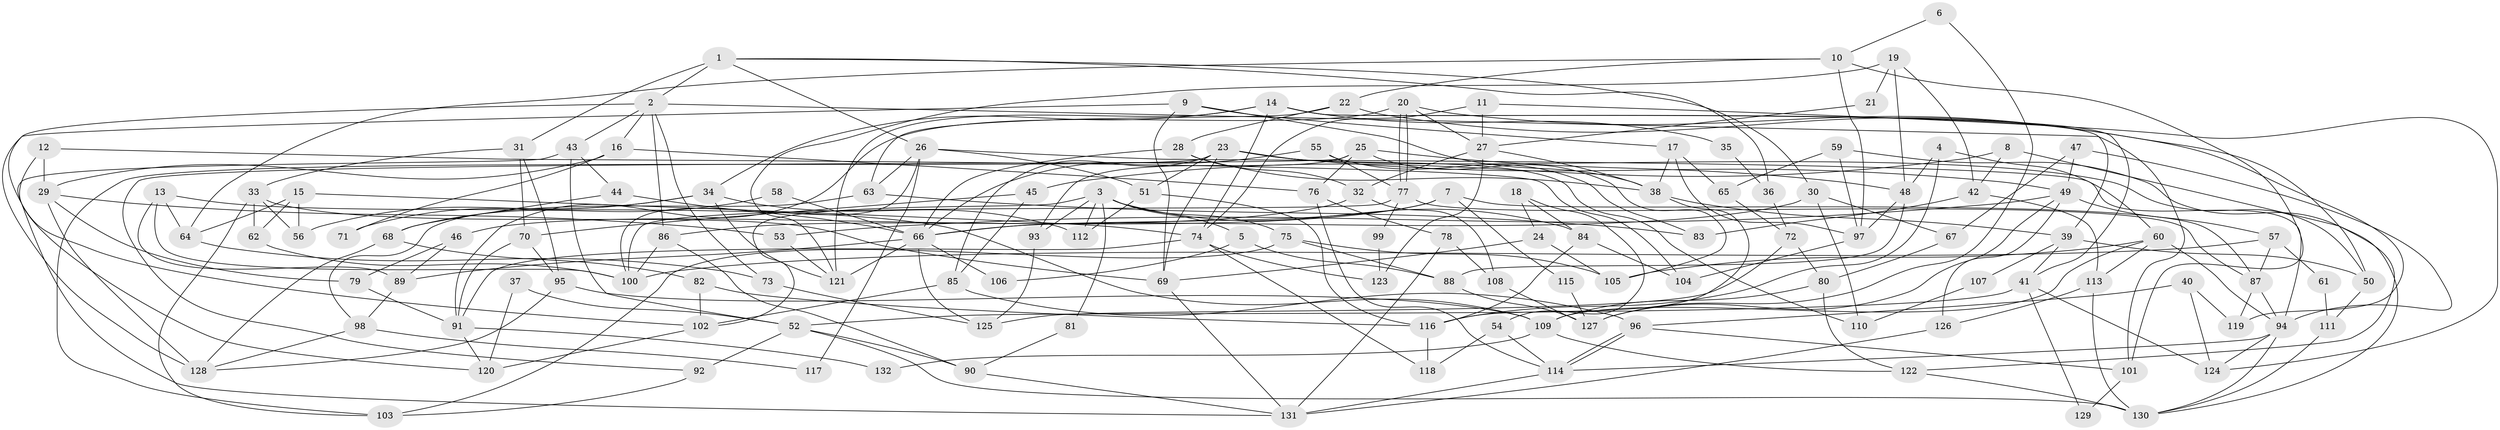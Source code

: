 // coarse degree distribution, {21: 0.02564102564102564, 12: 0.07692307692307693, 8: 0.10256410256410256, 13: 0.02564102564102564, 6: 0.15384615384615385, 3: 0.1282051282051282, 15: 0.05128205128205128, 5: 0.07692307692307693, 9: 0.07692307692307693, 7: 0.07692307692307693, 11: 0.02564102564102564, 4: 0.10256410256410256, 2: 0.05128205128205128, 1: 0.02564102564102564}
// Generated by graph-tools (version 1.1) at 2025/18/03/04/25 18:18:48]
// undirected, 132 vertices, 264 edges
graph export_dot {
graph [start="1"]
  node [color=gray90,style=filled];
  1;
  2;
  3;
  4;
  5;
  6;
  7;
  8;
  9;
  10;
  11;
  12;
  13;
  14;
  15;
  16;
  17;
  18;
  19;
  20;
  21;
  22;
  23;
  24;
  25;
  26;
  27;
  28;
  29;
  30;
  31;
  32;
  33;
  34;
  35;
  36;
  37;
  38;
  39;
  40;
  41;
  42;
  43;
  44;
  45;
  46;
  47;
  48;
  49;
  50;
  51;
  52;
  53;
  54;
  55;
  56;
  57;
  58;
  59;
  60;
  61;
  62;
  63;
  64;
  65;
  66;
  67;
  68;
  69;
  70;
  71;
  72;
  73;
  74;
  75;
  76;
  77;
  78;
  79;
  80;
  81;
  82;
  83;
  84;
  85;
  86;
  87;
  88;
  89;
  90;
  91;
  92;
  93;
  94;
  95;
  96;
  97;
  98;
  99;
  100;
  101;
  102;
  103;
  104;
  105;
  106;
  107;
  108;
  109;
  110;
  111;
  112;
  113;
  114;
  115;
  116;
  117;
  118;
  119;
  120;
  121;
  122;
  123;
  124;
  125;
  126;
  127;
  128;
  129;
  130;
  131;
  132;
  1 -- 31;
  1 -- 30;
  1 -- 2;
  1 -- 26;
  1 -- 36;
  2 -- 86;
  2 -- 16;
  2 -- 43;
  2 -- 73;
  2 -- 101;
  2 -- 102;
  3 -- 112;
  3 -- 84;
  3 -- 5;
  3 -- 75;
  3 -- 81;
  3 -- 93;
  3 -- 102;
  4 -- 116;
  4 -- 60;
  4 -- 48;
  5 -- 88;
  5 -- 106;
  6 -- 127;
  6 -- 10;
  7 -- 66;
  7 -- 87;
  7 -- 86;
  7 -- 115;
  8 -- 45;
  8 -- 42;
  8 -- 122;
  9 -- 69;
  9 -- 17;
  9 -- 38;
  9 -- 128;
  10 -- 22;
  10 -- 101;
  10 -- 64;
  10 -- 97;
  11 -- 27;
  11 -- 74;
  11 -- 124;
  12 -- 29;
  12 -- 104;
  12 -- 120;
  13 -- 109;
  13 -- 89;
  13 -- 64;
  13 -- 100;
  14 -- 121;
  14 -- 34;
  14 -- 35;
  14 -- 39;
  14 -- 41;
  14 -- 74;
  15 -- 64;
  15 -- 62;
  15 -- 56;
  15 -- 74;
  16 -- 76;
  16 -- 29;
  16 -- 71;
  17 -- 38;
  17 -- 65;
  17 -- 97;
  18 -- 54;
  18 -- 24;
  18 -- 84;
  19 -- 42;
  19 -- 48;
  19 -- 21;
  19 -- 121;
  20 -- 77;
  20 -- 77;
  20 -- 91;
  20 -- 27;
  20 -- 50;
  21 -- 27;
  22 -- 119;
  22 -- 28;
  22 -- 63;
  23 -- 50;
  23 -- 49;
  23 -- 51;
  23 -- 69;
  23 -- 85;
  23 -- 103;
  23 -- 110;
  24 -- 105;
  24 -- 69;
  25 -- 93;
  25 -- 48;
  25 -- 76;
  25 -- 92;
  25 -- 105;
  26 -- 94;
  26 -- 51;
  26 -- 63;
  26 -- 100;
  26 -- 117;
  27 -- 38;
  27 -- 32;
  27 -- 123;
  28 -- 32;
  28 -- 38;
  28 -- 66;
  29 -- 128;
  29 -- 53;
  29 -- 79;
  30 -- 66;
  30 -- 67;
  30 -- 110;
  31 -- 70;
  31 -- 33;
  31 -- 95;
  32 -- 46;
  32 -- 108;
  33 -- 69;
  33 -- 103;
  33 -- 56;
  33 -- 62;
  34 -- 121;
  34 -- 56;
  34 -- 71;
  34 -- 112;
  35 -- 36;
  36 -- 72;
  37 -- 52;
  37 -- 120;
  38 -- 39;
  38 -- 116;
  39 -- 41;
  39 -- 50;
  39 -- 107;
  40 -- 96;
  40 -- 124;
  40 -- 119;
  41 -- 124;
  41 -- 52;
  41 -- 129;
  42 -- 113;
  42 -- 83;
  43 -- 52;
  43 -- 44;
  43 -- 131;
  44 -- 68;
  44 -- 66;
  45 -- 85;
  45 -- 70;
  46 -- 89;
  46 -- 79;
  47 -- 94;
  47 -- 49;
  47 -- 67;
  48 -- 97;
  48 -- 88;
  49 -- 127;
  49 -- 53;
  49 -- 57;
  49 -- 126;
  50 -- 111;
  51 -- 112;
  51 -- 116;
  52 -- 92;
  52 -- 90;
  52 -- 130;
  53 -- 121;
  54 -- 118;
  54 -- 114;
  55 -- 77;
  55 -- 66;
  55 -- 83;
  57 -- 100;
  57 -- 61;
  57 -- 87;
  58 -- 68;
  58 -- 66;
  59 -- 97;
  59 -- 130;
  59 -- 65;
  60 -- 94;
  60 -- 113;
  60 -- 105;
  60 -- 109;
  61 -- 111;
  62 -- 100;
  63 -- 83;
  63 -- 98;
  64 -- 73;
  65 -- 72;
  66 -- 89;
  66 -- 106;
  66 -- 121;
  66 -- 125;
  67 -- 80;
  68 -- 82;
  68 -- 128;
  69 -- 131;
  70 -- 95;
  70 -- 91;
  72 -- 125;
  72 -- 80;
  73 -- 125;
  74 -- 91;
  74 -- 118;
  74 -- 123;
  75 -- 105;
  75 -- 88;
  75 -- 103;
  76 -- 114;
  76 -- 78;
  77 -- 100;
  77 -- 87;
  77 -- 99;
  78 -- 131;
  78 -- 108;
  79 -- 91;
  80 -- 122;
  80 -- 109;
  81 -- 90;
  82 -- 116;
  82 -- 102;
  84 -- 116;
  84 -- 104;
  85 -- 102;
  85 -- 96;
  86 -- 100;
  86 -- 90;
  87 -- 94;
  87 -- 119;
  88 -- 127;
  89 -- 98;
  90 -- 131;
  91 -- 120;
  91 -- 132;
  92 -- 103;
  93 -- 125;
  94 -- 114;
  94 -- 124;
  94 -- 130;
  95 -- 109;
  95 -- 128;
  96 -- 114;
  96 -- 114;
  96 -- 101;
  97 -- 104;
  98 -- 128;
  98 -- 117;
  99 -- 123;
  101 -- 129;
  102 -- 120;
  107 -- 110;
  108 -- 127;
  109 -- 122;
  109 -- 132;
  111 -- 130;
  113 -- 130;
  113 -- 126;
  114 -- 131;
  115 -- 127;
  116 -- 118;
  122 -- 130;
  126 -- 131;
}
